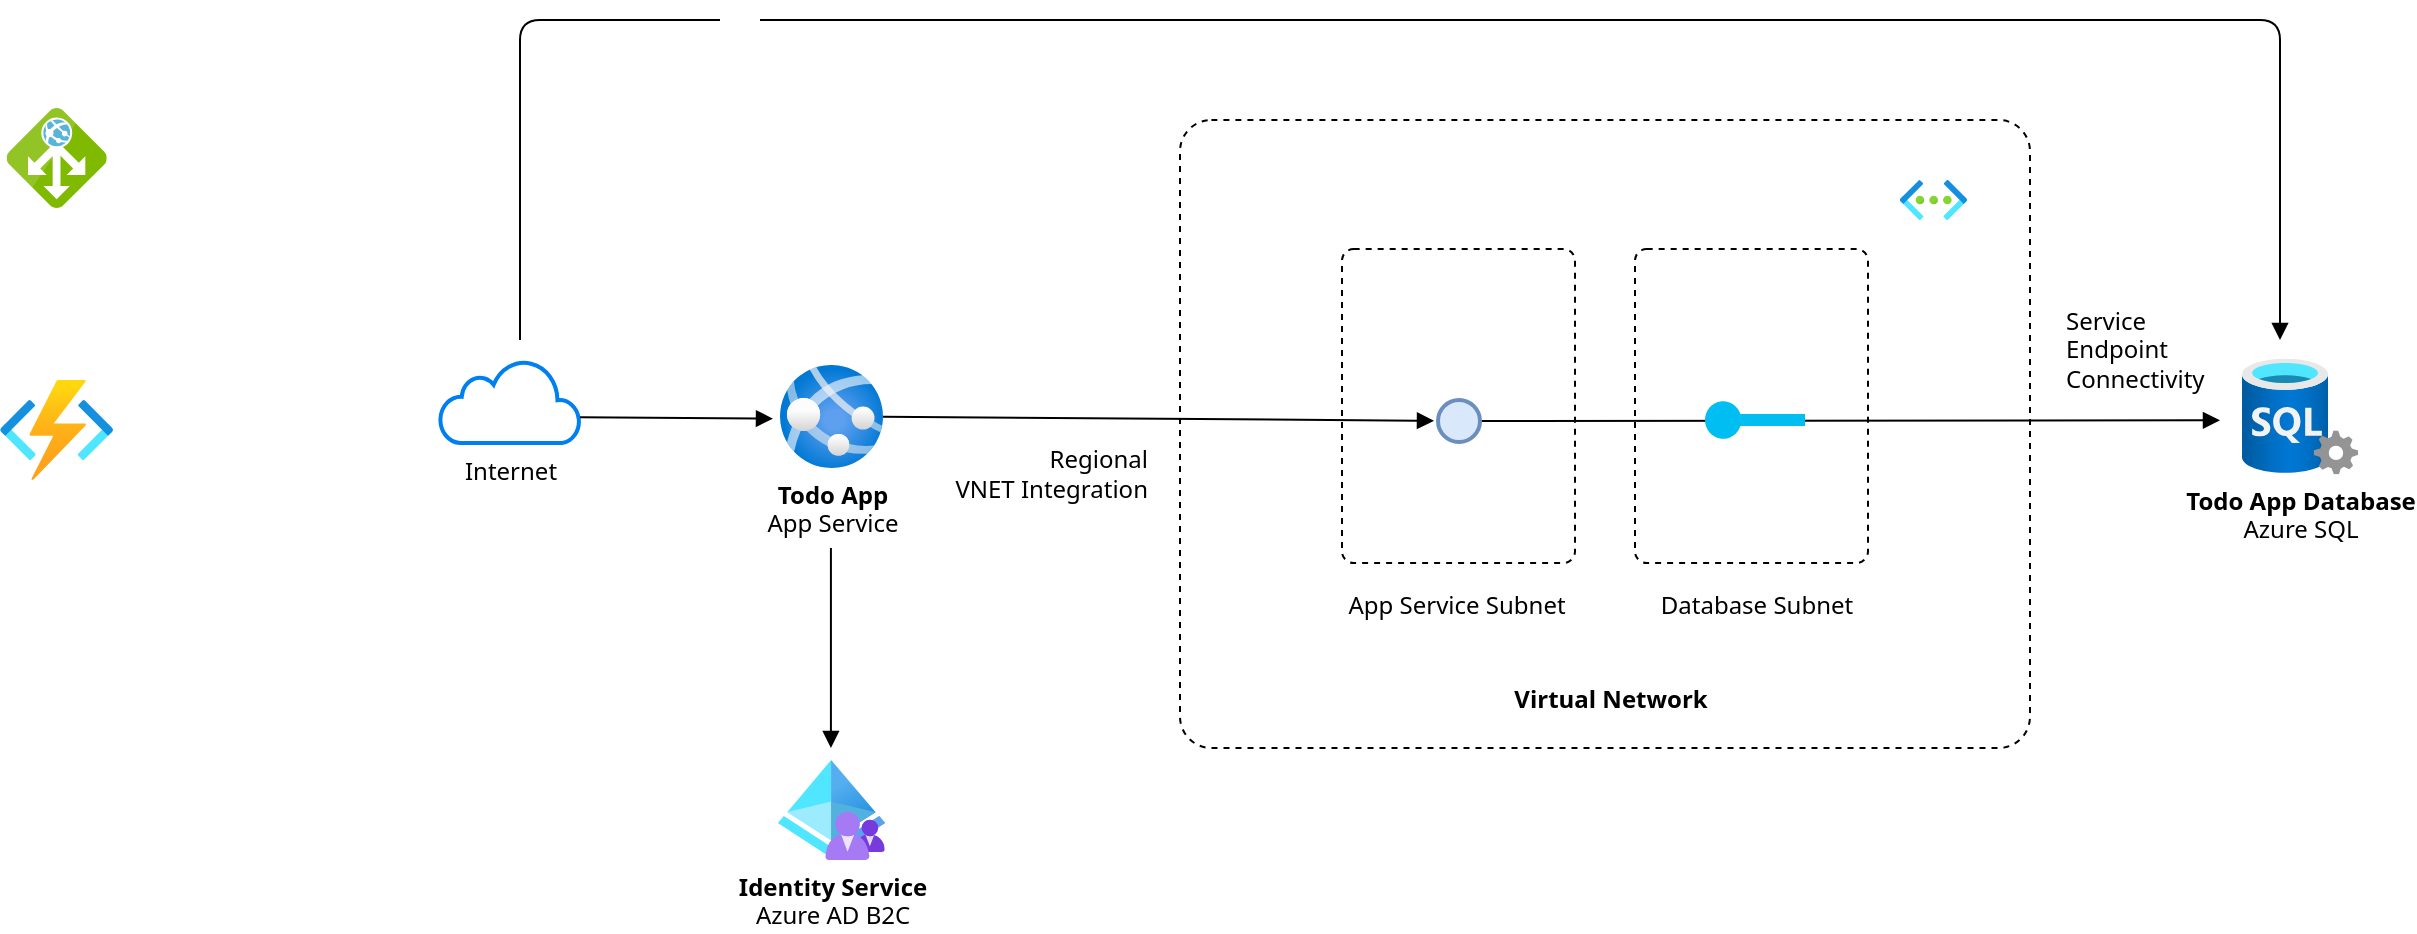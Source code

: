 <mxfile version="18.0.7" type="github">
  <diagram id="h699iih6n2bTQgQr6s8Z" name="Page-1">
    <mxGraphModel dx="1423" dy="598" grid="0" gridSize="10" guides="1" tooltips="1" connect="1" arrows="1" fold="1" page="0" pageScale="1" pageWidth="850" pageHeight="1100" math="0" shadow="0">
      <root>
        <mxCell id="0" />
        <mxCell id="1" parent="0" />
        <mxCell id="EmDGkUlhmV_LCRzYMaPS-1" value="&lt;b&gt;Todo App Database&lt;/b&gt;&lt;br&gt;Azure SQL" style="aspect=fixed;html=1;points=[];align=center;image;fontSize=12;image=img/lib/azure2/databases/SQL_Server.svg;fontFamily=segoe ui;" vertex="1" parent="1">
          <mxGeometry x="741" y="409.25" width="58" height="58" as="geometry" />
        </mxCell>
        <mxCell id="EmDGkUlhmV_LCRzYMaPS-3" value="&lt;b&gt;Todo App&lt;/b&gt;&lt;br&gt;App Service" style="aspect=fixed;html=1;points=[];align=center;image;fontSize=12;image=img/lib/azure2/app_services/App_Services.svg;fontFamily=segoe ui;" vertex="1" parent="1">
          <mxGeometry x="10" y="412.5" width="51.5" height="51.5" as="geometry" />
        </mxCell>
        <mxCell id="EmDGkUlhmV_LCRzYMaPS-4" value="" style="rounded=1;whiteSpace=wrap;html=1;arcSize=5;dashed=1;fillColor=none;fontFamily=segoe ui;" vertex="1" parent="1">
          <mxGeometry x="210" y="290" width="425" height="314" as="geometry" />
        </mxCell>
        <mxCell id="EmDGkUlhmV_LCRzYMaPS-5" value="" style="aspect=fixed;html=1;points=[];align=center;image;fontSize=12;image=img/lib/azure2/networking/Virtual_Networks.svg;dashed=1;fillColor=none;fontFamily=segoe ui;" vertex="1" parent="1">
          <mxGeometry x="570" y="320" width="33.5" height="20" as="geometry" />
        </mxCell>
        <mxCell id="EmDGkUlhmV_LCRzYMaPS-7" value="Regional &lt;br&gt;VNET Integration" style="text;html=1;align=right;verticalAlign=middle;resizable=0;points=[];autosize=1;strokeColor=none;fillColor=none;fontFamily=segoe ui;" vertex="1" parent="1">
          <mxGeometry x="85" y="452" width="110" height="30" as="geometry" />
        </mxCell>
        <mxCell id="EmDGkUlhmV_LCRzYMaPS-9" value="" style="endArrow=block;html=1;rounded=1;endFill=1;startArrow=none;fontFamily=segoe ui;" edge="1" parent="1" source="EmDGkUlhmV_LCRzYMaPS-14">
          <mxGeometry width="50" height="50" relative="1" as="geometry">
            <mxPoint x="-120" y="400" as="sourcePoint" />
            <mxPoint x="760" y="400" as="targetPoint" />
            <Array as="points">
              <mxPoint x="760" y="240" />
            </Array>
          </mxGeometry>
        </mxCell>
        <mxCell id="EmDGkUlhmV_LCRzYMaPS-10" value="Internet" style="html=1;verticalLabelPosition=bottom;align=center;labelBackgroundColor=#ffffff;verticalAlign=top;strokeWidth=2;strokeColor=#0080F0;shadow=0;dashed=0;shape=mxgraph.ios7.icons.cloud;fillColor=none;fontFamily=segoe ui;" vertex="1" parent="1">
          <mxGeometry x="-160" y="410" width="70" height="41.5" as="geometry" />
        </mxCell>
        <mxCell id="EmDGkUlhmV_LCRzYMaPS-11" value="" style="endArrow=block;html=1;rounded=0;endFill=1;exitX=1;exitY=0.691;exitDx=0;exitDy=0;exitPerimeter=0;entryX=-0.068;entryY=0.521;entryDx=0;entryDy=0;entryPerimeter=0;fontFamily=segoe ui;" edge="1" parent="1" source="EmDGkUlhmV_LCRzYMaPS-10" target="EmDGkUlhmV_LCRzYMaPS-3">
          <mxGeometry width="50" height="50" relative="1" as="geometry">
            <mxPoint x="-70" y="438.66" as="sourcePoint" />
            <mxPoint x="10" y="438.66" as="targetPoint" />
          </mxGeometry>
        </mxCell>
        <mxCell id="EmDGkUlhmV_LCRzYMaPS-14" value="" style="shape=image;html=1;verticalAlign=top;verticalLabelPosition=bottom;labelBackgroundColor=#ffffff;imageAspect=0;aspect=fixed;image=https://cdn3.iconfinder.com/data/icons/flat-actions-icons-9/792/Close_Icon-128.png;dashed=1;fontColor=#1717FF;fillColor=none;fontFamily=segoe ui;" vertex="1" parent="1">
          <mxGeometry x="-20" y="230" width="20" height="20" as="geometry" />
        </mxCell>
        <mxCell id="EmDGkUlhmV_LCRzYMaPS-15" value="" style="endArrow=none;html=1;rounded=1;endFill=1;fontFamily=segoe ui;" edge="1" parent="1" target="EmDGkUlhmV_LCRzYMaPS-14">
          <mxGeometry width="50" height="50" relative="1" as="geometry">
            <mxPoint x="-120" y="400" as="sourcePoint" />
            <mxPoint x="760" y="380" as="targetPoint" />
            <Array as="points">
              <mxPoint x="-120" y="240" />
            </Array>
          </mxGeometry>
        </mxCell>
        <mxCell id="EmDGkUlhmV_LCRzYMaPS-16" value="" style="rounded=1;whiteSpace=wrap;html=1;arcSize=5;dashed=1;fillColor=none;fontFamily=segoe ui;" vertex="1" parent="1">
          <mxGeometry x="291" y="354.5" width="116.5" height="157" as="geometry" />
        </mxCell>
        <mxCell id="EmDGkUlhmV_LCRzYMaPS-17" value="" style="rounded=1;whiteSpace=wrap;html=1;arcSize=5;dashed=1;fillColor=none;fontFamily=segoe ui;" vertex="1" parent="1">
          <mxGeometry x="437.5" y="354.5" width="116.5" height="157" as="geometry" />
        </mxCell>
        <mxCell id="EmDGkUlhmV_LCRzYMaPS-18" value="" style="endArrow=block;html=1;rounded=0;endFill=1;exitX=1;exitY=0.5;exitDx=0;exitDy=0;fontFamily=segoe ui;" edge="1" parent="1" source="EmDGkUlhmV_LCRzYMaPS-29">
          <mxGeometry width="50" height="50" relative="1" as="geometry">
            <mxPoint x="650.0" y="440.16" as="sourcePoint" />
            <mxPoint x="730" y="440.16" as="targetPoint" />
          </mxGeometry>
        </mxCell>
        <mxCell id="EmDGkUlhmV_LCRzYMaPS-19" value="Service &lt;br&gt;Endpoint&lt;br&gt;Connectivity" style="text;html=1;align=left;verticalAlign=middle;resizable=0;points=[];autosize=1;strokeColor=none;fillColor=none;fontFamily=segoe ui;" vertex="1" parent="1">
          <mxGeometry x="651" y="380" width="80" height="50" as="geometry" />
        </mxCell>
        <mxCell id="EmDGkUlhmV_LCRzYMaPS-20" value="App Service Subnet" style="text;html=1;align=center;verticalAlign=middle;resizable=0;points=[];autosize=1;strokeColor=none;fillColor=none;fontFamily=segoe ui;" vertex="1" parent="1">
          <mxGeometry x="287.5" y="523" width="120" height="20" as="geometry" />
        </mxCell>
        <mxCell id="EmDGkUlhmV_LCRzYMaPS-21" value="Database Subnet" style="text;html=1;align=center;verticalAlign=middle;resizable=0;points=[];autosize=1;strokeColor=none;fillColor=none;fontFamily=segoe ui;" vertex="1" parent="1">
          <mxGeometry x="442.5" y="523" width="110" height="20" as="geometry" />
        </mxCell>
        <mxCell id="EmDGkUlhmV_LCRzYMaPS-23" value="" style="verticalLabelPosition=bottom;html=1;verticalAlign=top;align=center;strokeColor=none;fillColor=#00BEF2;shape=mxgraph.azure.service_endpoint;dashed=1;fontColor=#1717FF;fontFamily=segoe ui;" vertex="1" parent="1">
          <mxGeometry x="472.5" y="430" width="50" height="20" as="geometry" />
        </mxCell>
        <mxCell id="EmDGkUlhmV_LCRzYMaPS-24" value="" style="sketch=0;aspect=fixed;html=1;points=[];align=center;image;fontSize=12;image=img/lib/mscae/Application_Gateway.svg;dashed=1;fontColor=#1717FF;strokeWidth=2;fillColor=none;" vertex="1" parent="1">
          <mxGeometry x="-376.67" y="284" width="50" height="50" as="geometry" />
        </mxCell>
        <mxCell id="EmDGkUlhmV_LCRzYMaPS-25" value="" style="aspect=fixed;html=1;points=[];align=center;image;fontSize=12;image=img/lib/azure2/compute/Function_Apps.svg;dashed=1;fontColor=#1717FF;strokeWidth=2;fillColor=none;" vertex="1" parent="1">
          <mxGeometry x="-380" y="420" width="56.67" height="50" as="geometry" />
        </mxCell>
        <mxCell id="EmDGkUlhmV_LCRzYMaPS-28" value="" style="endArrow=block;html=1;rounded=0;endFill=1;fontSize=12;fontFamily=segoe ui;" edge="1" parent="1" source="EmDGkUlhmV_LCRzYMaPS-3">
          <mxGeometry width="50" height="50" relative="1" as="geometry">
            <mxPoint x="100" y="440" as="sourcePoint" />
            <mxPoint x="337" y="440.379" as="targetPoint" />
          </mxGeometry>
        </mxCell>
        <mxCell id="EmDGkUlhmV_LCRzYMaPS-29" value="" style="ellipse;whiteSpace=wrap;html=1;aspect=fixed;fontSize=12;strokeWidth=2;fillColor=#dae8fc;strokeColor=#6c8ebf;fontFamily=segoe ui;" vertex="1" parent="1">
          <mxGeometry x="339" y="430" width="21" height="21" as="geometry" />
        </mxCell>
        <mxCell id="EmDGkUlhmV_LCRzYMaPS-30" value="Virtual Network" style="text;html=1;align=center;verticalAlign=middle;resizable=0;points=[];autosize=1;strokeColor=none;fillColor=none;fontFamily=segoe ui;fontStyle=1" vertex="1" parent="1">
          <mxGeometry x="370" y="570" width="110" height="20" as="geometry" />
        </mxCell>
        <mxCell id="EmDGkUlhmV_LCRzYMaPS-32" value="&lt;font color=&quot;#000000&quot;&gt;&lt;b&gt;Identity Service&lt;br&gt;&lt;/b&gt;Azure AD B2C&lt;br&gt;&lt;/font&gt;" style="aspect=fixed;html=1;points=[];align=center;image;fontSize=12;image=img/lib/azure2/identity/Azure_AD_B2C.svg;fontColor=#1717FF;strokeWidth=2;fillColor=none;fontFamily=segoe ui;" vertex="1" parent="1">
          <mxGeometry x="8.8" y="610" width="53.91" height="50" as="geometry" />
        </mxCell>
        <mxCell id="EmDGkUlhmV_LCRzYMaPS-33" value="" style="endArrow=block;html=1;rounded=0;endFill=1;exitX=1;exitY=0.691;exitDx=0;exitDy=0;exitPerimeter=0;fontFamily=segoe ui;" edge="1" parent="1">
          <mxGeometry width="50" height="50" relative="1" as="geometry">
            <mxPoint x="35.46" y="503.996" as="sourcePoint" />
            <mxPoint x="35.46" y="604" as="targetPoint" />
          </mxGeometry>
        </mxCell>
      </root>
    </mxGraphModel>
  </diagram>
</mxfile>
